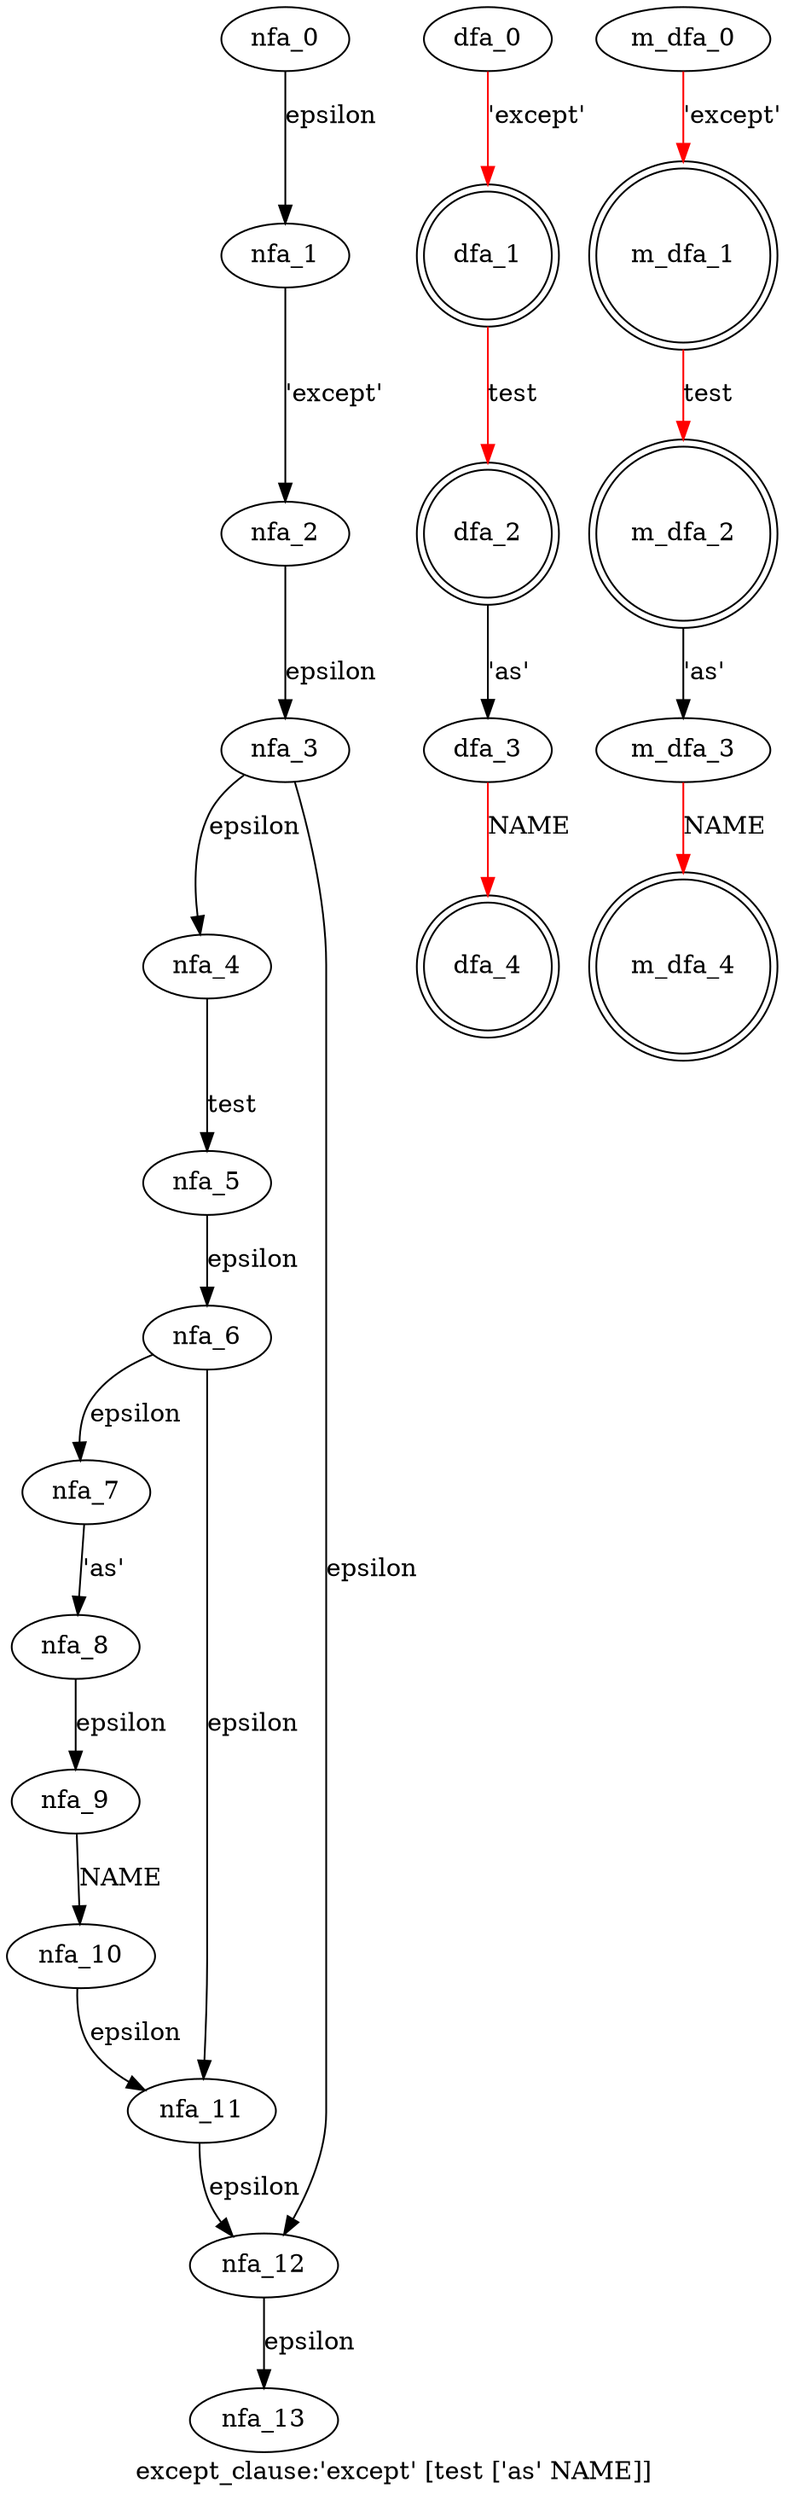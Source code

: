 digraph except_clause {
 graph[label="except_clause:'except' [test ['as' NAME]]"]
 subgraph except_clause_nfa {
  nfa_0->nfa_1[label="epsilon"]
  nfa_1->nfa_2[label="'except'"]
  nfa_2->nfa_3[label="epsilon"]
  nfa_3->nfa_4[label="epsilon"]
  nfa_4->nfa_5[label="test"]
  nfa_5->nfa_6[label="epsilon"]
  nfa_6->nfa_7[label="epsilon"]
  nfa_7->nfa_8[label="'as'"]
  nfa_8->nfa_9[label="epsilon"]
  nfa_9->nfa_10[label="NAME"]
  nfa_10->nfa_11[label="epsilon"]
  nfa_11->nfa_12[label="epsilon"]
  nfa_12->nfa_13[label="epsilon"]
  nfa_6->nfa_11[label="epsilon"]
  nfa_3->nfa_12[label="epsilon"]
  }
 subgraph except_clause_dfa {
  dfa_0->dfa_1[label="'except'",color=red]
  dfa_1->dfa_2[label="test",color=red]
  dfa_2->dfa_3[label="'as'"]
  dfa_3->dfa_4[label="NAME",color=red]
  dfa_1[shape=doublecircle]
  dfa_2[shape=doublecircle]
  dfa_4[shape=doublecircle]
  }
 subgraph except_clause_m_dfa {
  m_dfa_0->m_dfa_1[label="'except'",color=red]
  m_dfa_1->m_dfa_2[label="test",color=red]
  m_dfa_2->m_dfa_3[label="'as'"]
  m_dfa_3->m_dfa_4[label="NAME",color=red]
  m_dfa_1[shape=doublecircle]
  m_dfa_2[shape=doublecircle]
  m_dfa_4[shape=doublecircle]
  }
}
